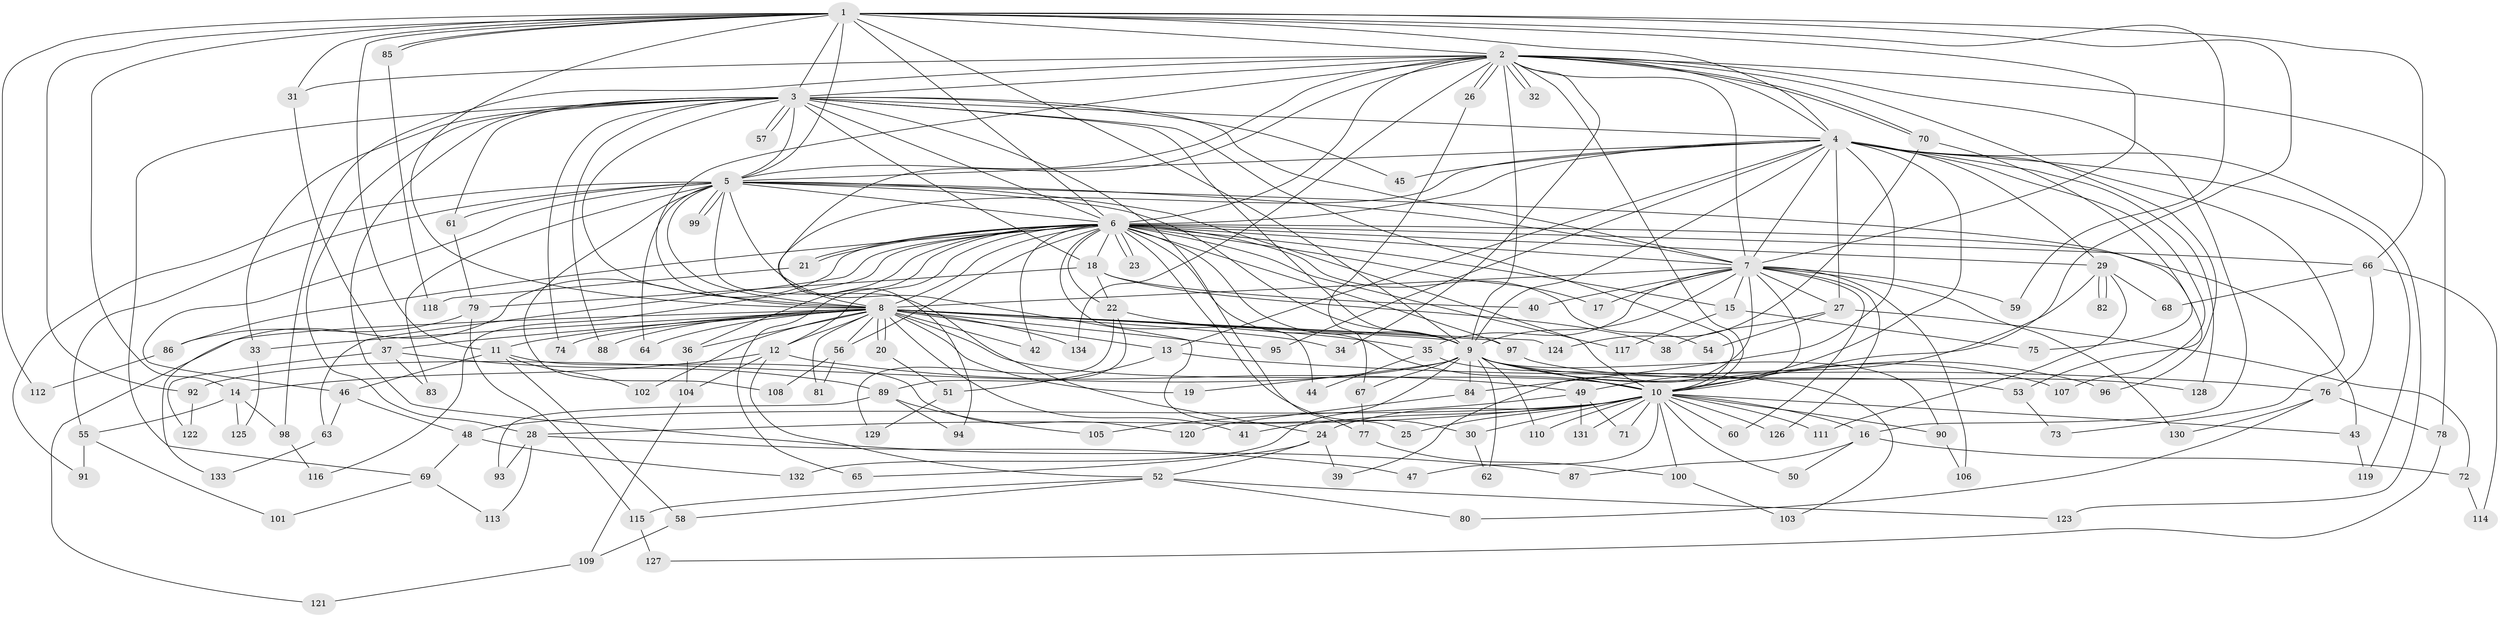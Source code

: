// Generated by graph-tools (version 1.1) at 2025/45/03/09/25 04:45:07]
// undirected, 134 vertices, 293 edges
graph export_dot {
graph [start="1"]
  node [color=gray90,style=filled];
  1;
  2;
  3;
  4;
  5;
  6;
  7;
  8;
  9;
  10;
  11;
  12;
  13;
  14;
  15;
  16;
  17;
  18;
  19;
  20;
  21;
  22;
  23;
  24;
  25;
  26;
  27;
  28;
  29;
  30;
  31;
  32;
  33;
  34;
  35;
  36;
  37;
  38;
  39;
  40;
  41;
  42;
  43;
  44;
  45;
  46;
  47;
  48;
  49;
  50;
  51;
  52;
  53;
  54;
  55;
  56;
  57;
  58;
  59;
  60;
  61;
  62;
  63;
  64;
  65;
  66;
  67;
  68;
  69;
  70;
  71;
  72;
  73;
  74;
  75;
  76;
  77;
  78;
  79;
  80;
  81;
  82;
  83;
  84;
  85;
  86;
  87;
  88;
  89;
  90;
  91;
  92;
  93;
  94;
  95;
  96;
  97;
  98;
  99;
  100;
  101;
  102;
  103;
  104;
  105;
  106;
  107;
  108;
  109;
  110;
  111;
  112;
  113;
  114;
  115;
  116;
  117;
  118;
  119;
  120;
  121;
  122;
  123;
  124;
  125;
  126;
  127;
  128;
  129;
  130;
  131;
  132;
  133;
  134;
  1 -- 2;
  1 -- 3;
  1 -- 4;
  1 -- 5;
  1 -- 6;
  1 -- 7;
  1 -- 8;
  1 -- 9;
  1 -- 10;
  1 -- 11;
  1 -- 14;
  1 -- 31;
  1 -- 59;
  1 -- 66;
  1 -- 85;
  1 -- 85;
  1 -- 92;
  1 -- 112;
  2 -- 3;
  2 -- 4;
  2 -- 5;
  2 -- 6;
  2 -- 7;
  2 -- 8;
  2 -- 9;
  2 -- 10;
  2 -- 16;
  2 -- 26;
  2 -- 26;
  2 -- 31;
  2 -- 32;
  2 -- 32;
  2 -- 34;
  2 -- 70;
  2 -- 70;
  2 -- 78;
  2 -- 94;
  2 -- 96;
  2 -- 98;
  2 -- 134;
  3 -- 4;
  3 -- 5;
  3 -- 6;
  3 -- 7;
  3 -- 8;
  3 -- 9;
  3 -- 10;
  3 -- 18;
  3 -- 28;
  3 -- 33;
  3 -- 45;
  3 -- 57;
  3 -- 57;
  3 -- 61;
  3 -- 69;
  3 -- 74;
  3 -- 77;
  3 -- 87;
  3 -- 88;
  4 -- 5;
  4 -- 6;
  4 -- 7;
  4 -- 8;
  4 -- 9;
  4 -- 10;
  4 -- 13;
  4 -- 27;
  4 -- 29;
  4 -- 45;
  4 -- 73;
  4 -- 84;
  4 -- 95;
  4 -- 107;
  4 -- 119;
  4 -- 123;
  4 -- 128;
  5 -- 6;
  5 -- 7;
  5 -- 8;
  5 -- 9;
  5 -- 10;
  5 -- 24;
  5 -- 25;
  5 -- 46;
  5 -- 53;
  5 -- 55;
  5 -- 61;
  5 -- 64;
  5 -- 83;
  5 -- 91;
  5 -- 99;
  5 -- 99;
  5 -- 108;
  6 -- 7;
  6 -- 8;
  6 -- 9;
  6 -- 10;
  6 -- 12;
  6 -- 15;
  6 -- 17;
  6 -- 18;
  6 -- 21;
  6 -- 21;
  6 -- 22;
  6 -- 23;
  6 -- 23;
  6 -- 29;
  6 -- 30;
  6 -- 36;
  6 -- 42;
  6 -- 43;
  6 -- 44;
  6 -- 54;
  6 -- 56;
  6 -- 63;
  6 -- 65;
  6 -- 66;
  6 -- 86;
  6 -- 97;
  6 -- 116;
  6 -- 117;
  6 -- 133;
  7 -- 8;
  7 -- 9;
  7 -- 10;
  7 -- 15;
  7 -- 17;
  7 -- 27;
  7 -- 35;
  7 -- 39;
  7 -- 40;
  7 -- 59;
  7 -- 60;
  7 -- 106;
  7 -- 126;
  7 -- 130;
  8 -- 9;
  8 -- 10;
  8 -- 11;
  8 -- 12;
  8 -- 13;
  8 -- 19;
  8 -- 20;
  8 -- 20;
  8 -- 33;
  8 -- 34;
  8 -- 36;
  8 -- 37;
  8 -- 41;
  8 -- 42;
  8 -- 56;
  8 -- 64;
  8 -- 74;
  8 -- 81;
  8 -- 88;
  8 -- 95;
  8 -- 97;
  8 -- 102;
  8 -- 121;
  8 -- 124;
  8 -- 134;
  9 -- 10;
  9 -- 19;
  9 -- 53;
  9 -- 62;
  9 -- 67;
  9 -- 84;
  9 -- 90;
  9 -- 92;
  9 -- 96;
  9 -- 107;
  9 -- 110;
  9 -- 132;
  10 -- 16;
  10 -- 24;
  10 -- 25;
  10 -- 28;
  10 -- 30;
  10 -- 41;
  10 -- 43;
  10 -- 47;
  10 -- 48;
  10 -- 50;
  10 -- 60;
  10 -- 71;
  10 -- 90;
  10 -- 100;
  10 -- 110;
  10 -- 111;
  10 -- 126;
  10 -- 131;
  11 -- 46;
  11 -- 58;
  11 -- 102;
  11 -- 120;
  12 -- 14;
  12 -- 49;
  12 -- 52;
  12 -- 104;
  13 -- 51;
  13 -- 76;
  14 -- 55;
  14 -- 98;
  14 -- 125;
  15 -- 75;
  15 -- 117;
  16 -- 50;
  16 -- 72;
  16 -- 87;
  18 -- 22;
  18 -- 38;
  18 -- 40;
  18 -- 79;
  20 -- 51;
  21 -- 118;
  22 -- 35;
  22 -- 89;
  22 -- 129;
  24 -- 39;
  24 -- 52;
  24 -- 65;
  26 -- 67;
  27 -- 38;
  27 -- 54;
  27 -- 72;
  28 -- 47;
  28 -- 93;
  28 -- 113;
  29 -- 49;
  29 -- 68;
  29 -- 82;
  29 -- 82;
  29 -- 111;
  30 -- 62;
  31 -- 37;
  33 -- 125;
  35 -- 44;
  35 -- 103;
  36 -- 104;
  37 -- 83;
  37 -- 89;
  37 -- 122;
  43 -- 119;
  46 -- 48;
  46 -- 63;
  48 -- 69;
  48 -- 132;
  49 -- 71;
  49 -- 105;
  49 -- 131;
  51 -- 129;
  52 -- 58;
  52 -- 80;
  52 -- 115;
  52 -- 123;
  53 -- 73;
  55 -- 91;
  55 -- 101;
  56 -- 81;
  56 -- 108;
  58 -- 109;
  61 -- 79;
  63 -- 133;
  66 -- 68;
  66 -- 76;
  66 -- 114;
  67 -- 77;
  69 -- 101;
  69 -- 113;
  70 -- 75;
  70 -- 124;
  72 -- 114;
  76 -- 78;
  76 -- 80;
  76 -- 130;
  77 -- 100;
  78 -- 127;
  79 -- 86;
  79 -- 115;
  84 -- 120;
  85 -- 118;
  86 -- 112;
  89 -- 93;
  89 -- 94;
  89 -- 105;
  90 -- 106;
  92 -- 122;
  97 -- 128;
  98 -- 116;
  100 -- 103;
  104 -- 109;
  109 -- 121;
  115 -- 127;
}
